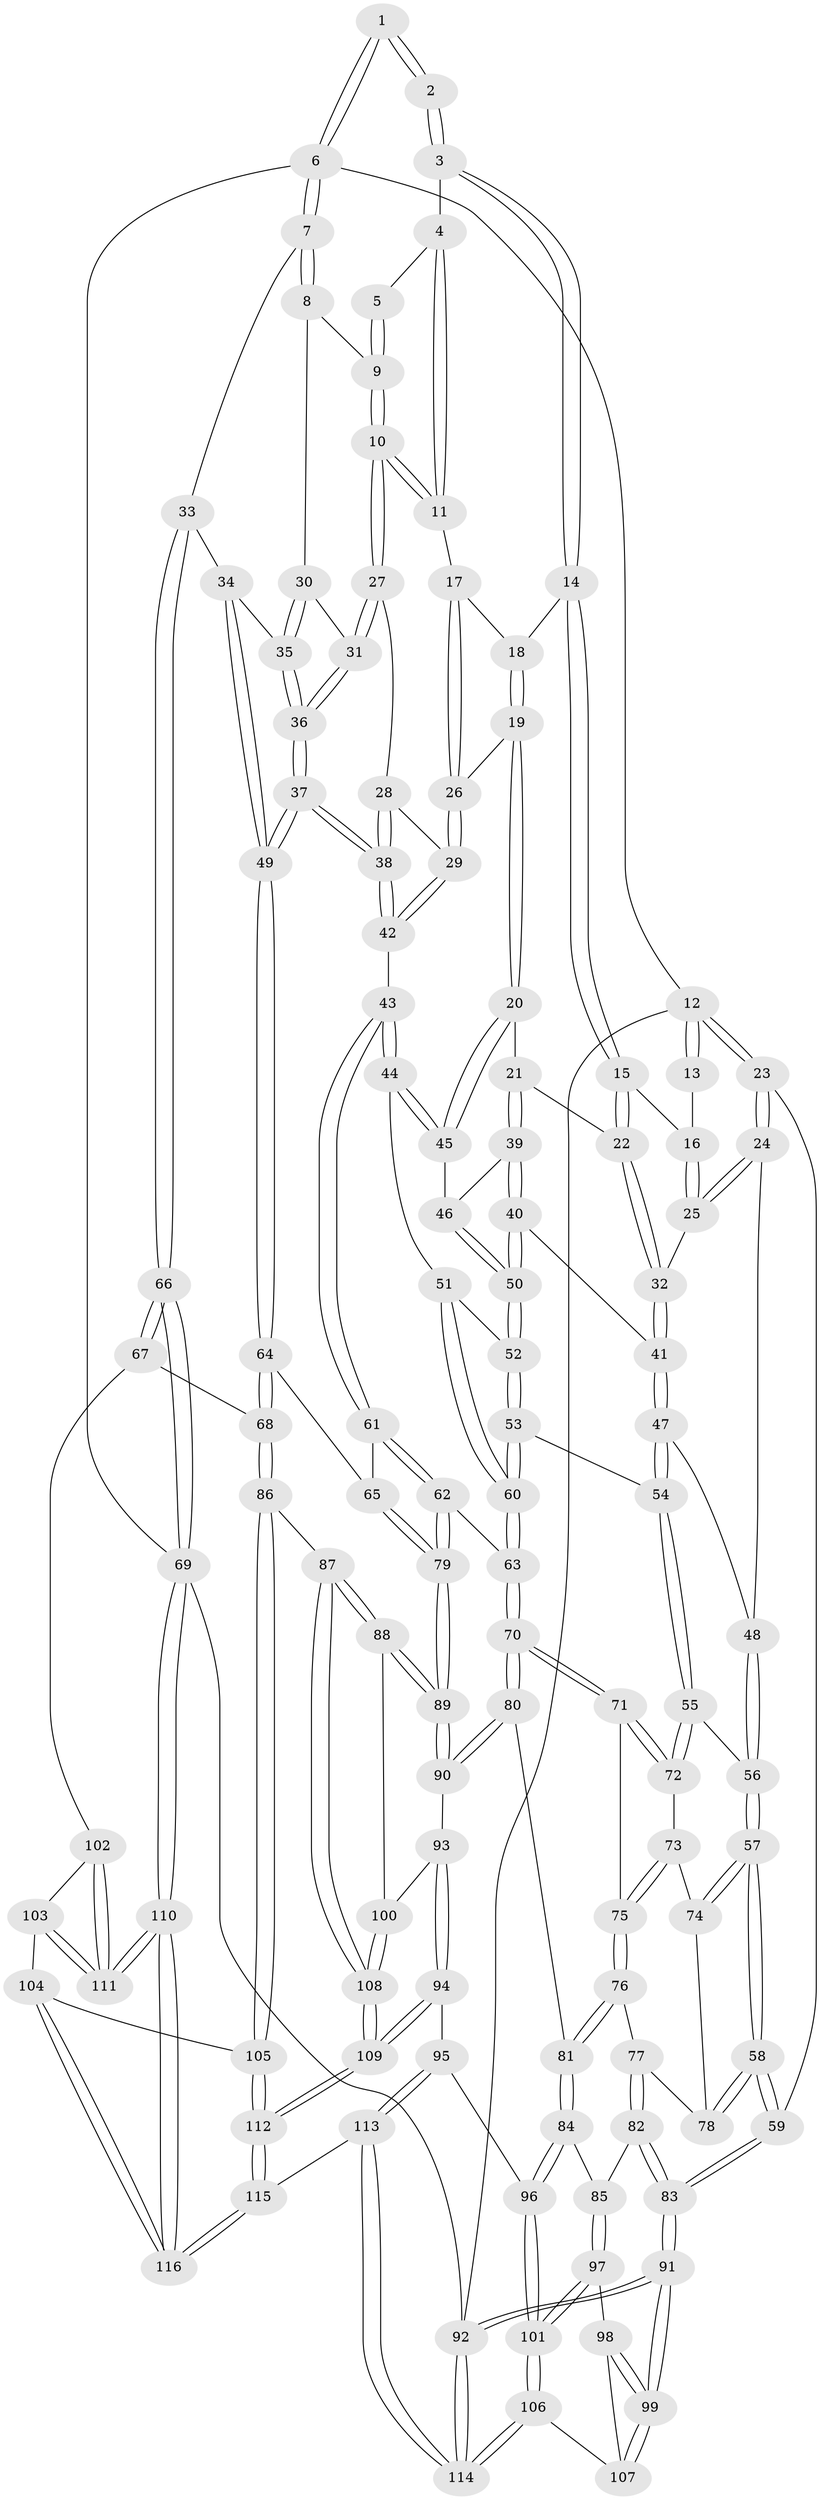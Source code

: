 // coarse degree distribution, {3: 0.44680851063829785, 6: 0.02127659574468085, 4: 0.3191489361702128, 5: 0.14893617021276595, 2: 0.06382978723404255}
// Generated by graph-tools (version 1.1) at 2025/54/03/04/25 22:54:41]
// undirected, 116 vertices, 287 edges
graph export_dot {
  node [color=gray90,style=filled];
  1 [pos="+0.830363736937677+0"];
  2 [pos="+0.44364176831744323+0"];
  3 [pos="+0.4660227437694841+0"];
  4 [pos="+0.6687339685416522+0.04347539747116474"];
  5 [pos="+0.8213944969482151+0"];
  6 [pos="+1+0"];
  7 [pos="+1+0"];
  8 [pos="+0.8936120671994251+0.15800824946137793"];
  9 [pos="+0.7789898643316263+0.0465331023090881"];
  10 [pos="+0.6974310437323918+0.15942767712003866"];
  11 [pos="+0.6694410771291248+0.14680354210441257"];
  12 [pos="+0+0"];
  13 [pos="+0.28950390714912294+0"];
  14 [pos="+0.46883069752614814+0.05302121989164663"];
  15 [pos="+0.29883966155639974+0.16913599969160717"];
  16 [pos="+0.20976189749873117+0.11681032655586347"];
  17 [pos="+0.6127505096596852+0.14669328194563638"];
  18 [pos="+0.4919851309063808+0.08745933515361036"];
  19 [pos="+0.46951333760610364+0.23620815259044287"];
  20 [pos="+0.46538202299056897+0.24280028266466397"];
  21 [pos="+0.3038077488972177+0.19270583080732137"];
  22 [pos="+0.3033518274916943+0.19151624715826168"];
  23 [pos="+0+0.15079150031332175"];
  24 [pos="+0+0.1657097197829949"];
  25 [pos="+0.05353566807543103+0.16606278836559848"];
  26 [pos="+0.575925021950676+0.2512622615560494"];
  27 [pos="+0.7154280804870927+0.18260552622593992"];
  28 [pos="+0.7148520082332236+0.18505479100673983"];
  29 [pos="+0.5986990851698055+0.3180313980387742"];
  30 [pos="+0.8509367267635664+0.19372510237774695"];
  31 [pos="+0.830162444071505+0.2022768220989933"];
  32 [pos="+0.1796480226759722+0.2768343233992813"];
  33 [pos="+1+0.2607953044575689"];
  34 [pos="+0.9510853483182369+0.3111510743636924"];
  35 [pos="+0.9165196963754076+0.30584332380740814"];
  36 [pos="+0.8117509406940074+0.37007158516109634"];
  37 [pos="+0.7751586586977646+0.4411224382796078"];
  38 [pos="+0.7237122476813985+0.415568494978051"];
  39 [pos="+0.3097357450096928+0.2564553376257228"];
  40 [pos="+0.24779968221942278+0.3308062334057331"];
  41 [pos="+0.21570006692664329+0.34046530753105286"];
  42 [pos="+0.5941014742408687+0.40258785389804347"];
  43 [pos="+0.5806253514056229+0.40824787444257826"];
  44 [pos="+0.5248183758449544+0.40139434658041"];
  45 [pos="+0.45069623018422084+0.31970012869748127"];
  46 [pos="+0.39183061126237767+0.3233392653397923"];
  47 [pos="+0.20060701776042025+0.3633164209719145"];
  48 [pos="+0.13003299064047097+0.37541654696482013"];
  49 [pos="+0.8413726511112597+0.5382306757363372"];
  50 [pos="+0.3344937172405891+0.3984584375816329"];
  51 [pos="+0.45286120119739337+0.46038035175828457"];
  52 [pos="+0.3342215899415717+0.43634660603246245"];
  53 [pos="+0.2883038996748359+0.48664415404089617"];
  54 [pos="+0.24300689178290316+0.5009307783567036"];
  55 [pos="+0.2382082992341503+0.5065109970320089"];
  56 [pos="+0.10134132291674344+0.48635569124691636"];
  57 [pos="+0+0.5630750480147652"];
  58 [pos="+0+0.576306675957365"];
  59 [pos="+0+0.5775744073756022"];
  60 [pos="+0.4235590705989607+0.5862764539405872"];
  61 [pos="+0.5676843782649149+0.6114206572262317"];
  62 [pos="+0.5304491374783947+0.6347669322436524"];
  63 [pos="+0.443888938743861+0.667474174636603"];
  64 [pos="+0.8670338369009156+0.5848628939514295"];
  65 [pos="+0.6883462488890812+0.6293565660261815"];
  66 [pos="+1+0.636325551704371"];
  67 [pos="+0.9729038995123762+0.6367741245113515"];
  68 [pos="+0.9150082975632082+0.6178692770607082"];
  69 [pos="+1+1"];
  70 [pos="+0.4300024899382846+0.6892177427306075"];
  71 [pos="+0.27097936230506753+0.6409428829449416"];
  72 [pos="+0.23747953518864776+0.5167581546454193"];
  73 [pos="+0.15029228499078856+0.5967739916476167"];
  74 [pos="+0.14123945432319546+0.596897709592632"];
  75 [pos="+0.2090539532868361+0.6849970042306713"];
  76 [pos="+0.19411133651767848+0.7061018930092504"];
  77 [pos="+0.15853000017479205+0.7051993710187345"];
  78 [pos="+0.13297237217293187+0.6895861623809041"];
  79 [pos="+0.6373361481477948+0.7677929431448922"];
  80 [pos="+0.4295445585345832+0.7164603629487631"];
  81 [pos="+0.21191662552583992+0.7612035367602921"];
  82 [pos="+0.09031974802976568+0.7751813789130109"];
  83 [pos="+0+0.7078916663359962"];
  84 [pos="+0.21533491071767144+0.8192515122838361"];
  85 [pos="+0.12231061637190185+0.8242318873822934"];
  86 [pos="+0.6901641374596496+0.8360366241634865"];
  87 [pos="+0.6551824878067732+0.8307487137091276"];
  88 [pos="+0.642492852626369+0.8179399061966722"];
  89 [pos="+0.6373454375316954+0.8104693367671408"];
  90 [pos="+0.4317183860790698+0.7380044532010792"];
  91 [pos="+0+0.9320889848638726"];
  92 [pos="+0+1"];
  93 [pos="+0.42574773742611305+0.7604423606308689"];
  94 [pos="+0.34830480821438586+0.862325004981873"];
  95 [pos="+0.32667106484693875+0.8721939241711779"];
  96 [pos="+0.2588946444812411+0.8744960254918311"];
  97 [pos="+0.0988088636923789+0.8597307301869458"];
  98 [pos="+0.09108706372160462+0.8652479873924611"];
  99 [pos="+0+0.9123787111803339"];
  100 [pos="+0.5046920753189413+0.8687768115761778"];
  101 [pos="+0.20874724778859052+0.9407633973502096"];
  102 [pos="+0.8889636180047117+0.8268534481610892"];
  103 [pos="+0.8068007858498248+0.9190077766637641"];
  104 [pos="+0.7795825831036525+0.9266005534218854"];
  105 [pos="+0.72897486042373+0.8878955303412485"];
  106 [pos="+0.18571564369203455+0.9879180048030836"];
  107 [pos="+0.12526023474952686+0.9505709175920513"];
  108 [pos="+0.5464683986471173+1"];
  109 [pos="+0.5363319222605305+1"];
  110 [pos="+1+1"];
  111 [pos="+0.9578035859100101+1"];
  112 [pos="+0.5438084658647622+1"];
  113 [pos="+0.3574887286569841+1"];
  114 [pos="+0.17106274131724436+1"];
  115 [pos="+0.5488363696579172+1"];
  116 [pos="+0.688024171747718+1"];
  1 -- 2;
  1 -- 2;
  1 -- 6;
  1 -- 6;
  2 -- 3;
  2 -- 3;
  3 -- 4;
  3 -- 14;
  3 -- 14;
  4 -- 5;
  4 -- 11;
  4 -- 11;
  5 -- 9;
  5 -- 9;
  6 -- 7;
  6 -- 7;
  6 -- 12;
  6 -- 69;
  7 -- 8;
  7 -- 8;
  7 -- 33;
  8 -- 9;
  8 -- 30;
  9 -- 10;
  9 -- 10;
  10 -- 11;
  10 -- 11;
  10 -- 27;
  10 -- 27;
  11 -- 17;
  12 -- 13;
  12 -- 13;
  12 -- 23;
  12 -- 23;
  12 -- 92;
  13 -- 16;
  14 -- 15;
  14 -- 15;
  14 -- 18;
  15 -- 16;
  15 -- 22;
  15 -- 22;
  16 -- 25;
  16 -- 25;
  17 -- 18;
  17 -- 26;
  17 -- 26;
  18 -- 19;
  18 -- 19;
  19 -- 20;
  19 -- 20;
  19 -- 26;
  20 -- 21;
  20 -- 45;
  20 -- 45;
  21 -- 22;
  21 -- 39;
  21 -- 39;
  22 -- 32;
  22 -- 32;
  23 -- 24;
  23 -- 24;
  23 -- 59;
  24 -- 25;
  24 -- 25;
  24 -- 48;
  25 -- 32;
  26 -- 29;
  26 -- 29;
  27 -- 28;
  27 -- 31;
  27 -- 31;
  28 -- 29;
  28 -- 38;
  28 -- 38;
  29 -- 42;
  29 -- 42;
  30 -- 31;
  30 -- 35;
  30 -- 35;
  31 -- 36;
  31 -- 36;
  32 -- 41;
  32 -- 41;
  33 -- 34;
  33 -- 66;
  33 -- 66;
  34 -- 35;
  34 -- 49;
  34 -- 49;
  35 -- 36;
  35 -- 36;
  36 -- 37;
  36 -- 37;
  37 -- 38;
  37 -- 38;
  37 -- 49;
  37 -- 49;
  38 -- 42;
  38 -- 42;
  39 -- 40;
  39 -- 40;
  39 -- 46;
  40 -- 41;
  40 -- 50;
  40 -- 50;
  41 -- 47;
  41 -- 47;
  42 -- 43;
  43 -- 44;
  43 -- 44;
  43 -- 61;
  43 -- 61;
  44 -- 45;
  44 -- 45;
  44 -- 51;
  45 -- 46;
  46 -- 50;
  46 -- 50;
  47 -- 48;
  47 -- 54;
  47 -- 54;
  48 -- 56;
  48 -- 56;
  49 -- 64;
  49 -- 64;
  50 -- 52;
  50 -- 52;
  51 -- 52;
  51 -- 60;
  51 -- 60;
  52 -- 53;
  52 -- 53;
  53 -- 54;
  53 -- 60;
  53 -- 60;
  54 -- 55;
  54 -- 55;
  55 -- 56;
  55 -- 72;
  55 -- 72;
  56 -- 57;
  56 -- 57;
  57 -- 58;
  57 -- 58;
  57 -- 74;
  57 -- 74;
  58 -- 59;
  58 -- 59;
  58 -- 78;
  58 -- 78;
  59 -- 83;
  59 -- 83;
  60 -- 63;
  60 -- 63;
  61 -- 62;
  61 -- 62;
  61 -- 65;
  62 -- 63;
  62 -- 79;
  62 -- 79;
  63 -- 70;
  63 -- 70;
  64 -- 65;
  64 -- 68;
  64 -- 68;
  65 -- 79;
  65 -- 79;
  66 -- 67;
  66 -- 67;
  66 -- 69;
  66 -- 69;
  67 -- 68;
  67 -- 102;
  68 -- 86;
  68 -- 86;
  69 -- 110;
  69 -- 110;
  69 -- 92;
  70 -- 71;
  70 -- 71;
  70 -- 80;
  70 -- 80;
  71 -- 72;
  71 -- 72;
  71 -- 75;
  72 -- 73;
  73 -- 74;
  73 -- 75;
  73 -- 75;
  74 -- 78;
  75 -- 76;
  75 -- 76;
  76 -- 77;
  76 -- 81;
  76 -- 81;
  77 -- 78;
  77 -- 82;
  77 -- 82;
  79 -- 89;
  79 -- 89;
  80 -- 81;
  80 -- 90;
  80 -- 90;
  81 -- 84;
  81 -- 84;
  82 -- 83;
  82 -- 83;
  82 -- 85;
  83 -- 91;
  83 -- 91;
  84 -- 85;
  84 -- 96;
  84 -- 96;
  85 -- 97;
  85 -- 97;
  86 -- 87;
  86 -- 105;
  86 -- 105;
  87 -- 88;
  87 -- 88;
  87 -- 108;
  87 -- 108;
  88 -- 89;
  88 -- 89;
  88 -- 100;
  89 -- 90;
  89 -- 90;
  90 -- 93;
  91 -- 92;
  91 -- 92;
  91 -- 99;
  91 -- 99;
  92 -- 114;
  92 -- 114;
  93 -- 94;
  93 -- 94;
  93 -- 100;
  94 -- 95;
  94 -- 109;
  94 -- 109;
  95 -- 96;
  95 -- 113;
  95 -- 113;
  96 -- 101;
  96 -- 101;
  97 -- 98;
  97 -- 101;
  97 -- 101;
  98 -- 99;
  98 -- 99;
  98 -- 107;
  99 -- 107;
  99 -- 107;
  100 -- 108;
  100 -- 108;
  101 -- 106;
  101 -- 106;
  102 -- 103;
  102 -- 111;
  102 -- 111;
  103 -- 104;
  103 -- 111;
  103 -- 111;
  104 -- 105;
  104 -- 116;
  104 -- 116;
  105 -- 112;
  105 -- 112;
  106 -- 107;
  106 -- 114;
  106 -- 114;
  108 -- 109;
  108 -- 109;
  109 -- 112;
  109 -- 112;
  110 -- 111;
  110 -- 111;
  110 -- 116;
  110 -- 116;
  112 -- 115;
  112 -- 115;
  113 -- 114;
  113 -- 114;
  113 -- 115;
  115 -- 116;
  115 -- 116;
}
